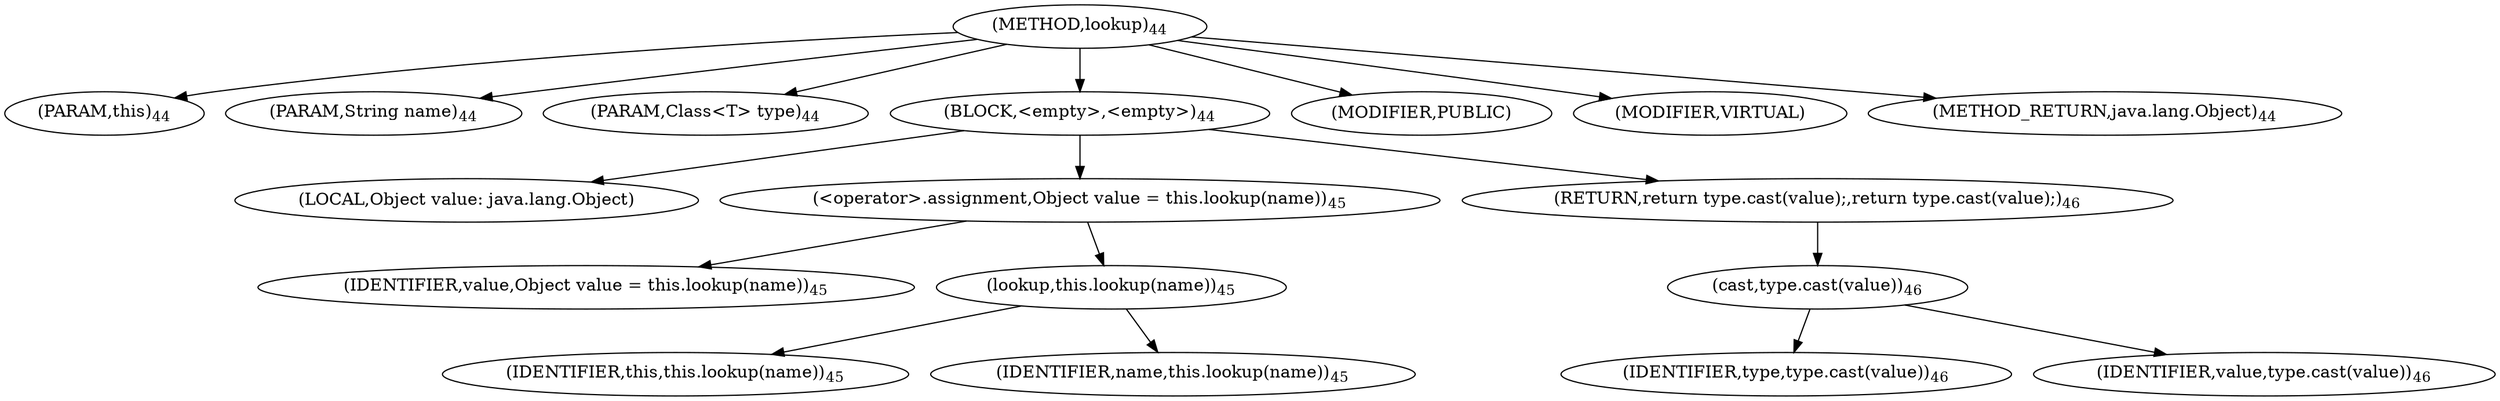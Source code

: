 digraph "lookup" {  
"57" [label = <(METHOD,lookup)<SUB>44</SUB>> ]
"6" [label = <(PARAM,this)<SUB>44</SUB>> ]
"58" [label = <(PARAM,String name)<SUB>44</SUB>> ]
"59" [label = <(PARAM,Class&lt;T&gt; type)<SUB>44</SUB>> ]
"60" [label = <(BLOCK,&lt;empty&gt;,&lt;empty&gt;)<SUB>44</SUB>> ]
"61" [label = <(LOCAL,Object value: java.lang.Object)> ]
"62" [label = <(&lt;operator&gt;.assignment,Object value = this.lookup(name))<SUB>45</SUB>> ]
"63" [label = <(IDENTIFIER,value,Object value = this.lookup(name))<SUB>45</SUB>> ]
"64" [label = <(lookup,this.lookup(name))<SUB>45</SUB>> ]
"5" [label = <(IDENTIFIER,this,this.lookup(name))<SUB>45</SUB>> ]
"65" [label = <(IDENTIFIER,name,this.lookup(name))<SUB>45</SUB>> ]
"66" [label = <(RETURN,return type.cast(value);,return type.cast(value);)<SUB>46</SUB>> ]
"67" [label = <(cast,type.cast(value))<SUB>46</SUB>> ]
"68" [label = <(IDENTIFIER,type,type.cast(value))<SUB>46</SUB>> ]
"69" [label = <(IDENTIFIER,value,type.cast(value))<SUB>46</SUB>> ]
"70" [label = <(MODIFIER,PUBLIC)> ]
"71" [label = <(MODIFIER,VIRTUAL)> ]
"72" [label = <(METHOD_RETURN,java.lang.Object)<SUB>44</SUB>> ]
  "57" -> "6" 
  "57" -> "58" 
  "57" -> "59" 
  "57" -> "60" 
  "57" -> "70" 
  "57" -> "71" 
  "57" -> "72" 
  "60" -> "61" 
  "60" -> "62" 
  "60" -> "66" 
  "62" -> "63" 
  "62" -> "64" 
  "64" -> "5" 
  "64" -> "65" 
  "66" -> "67" 
  "67" -> "68" 
  "67" -> "69" 
}
